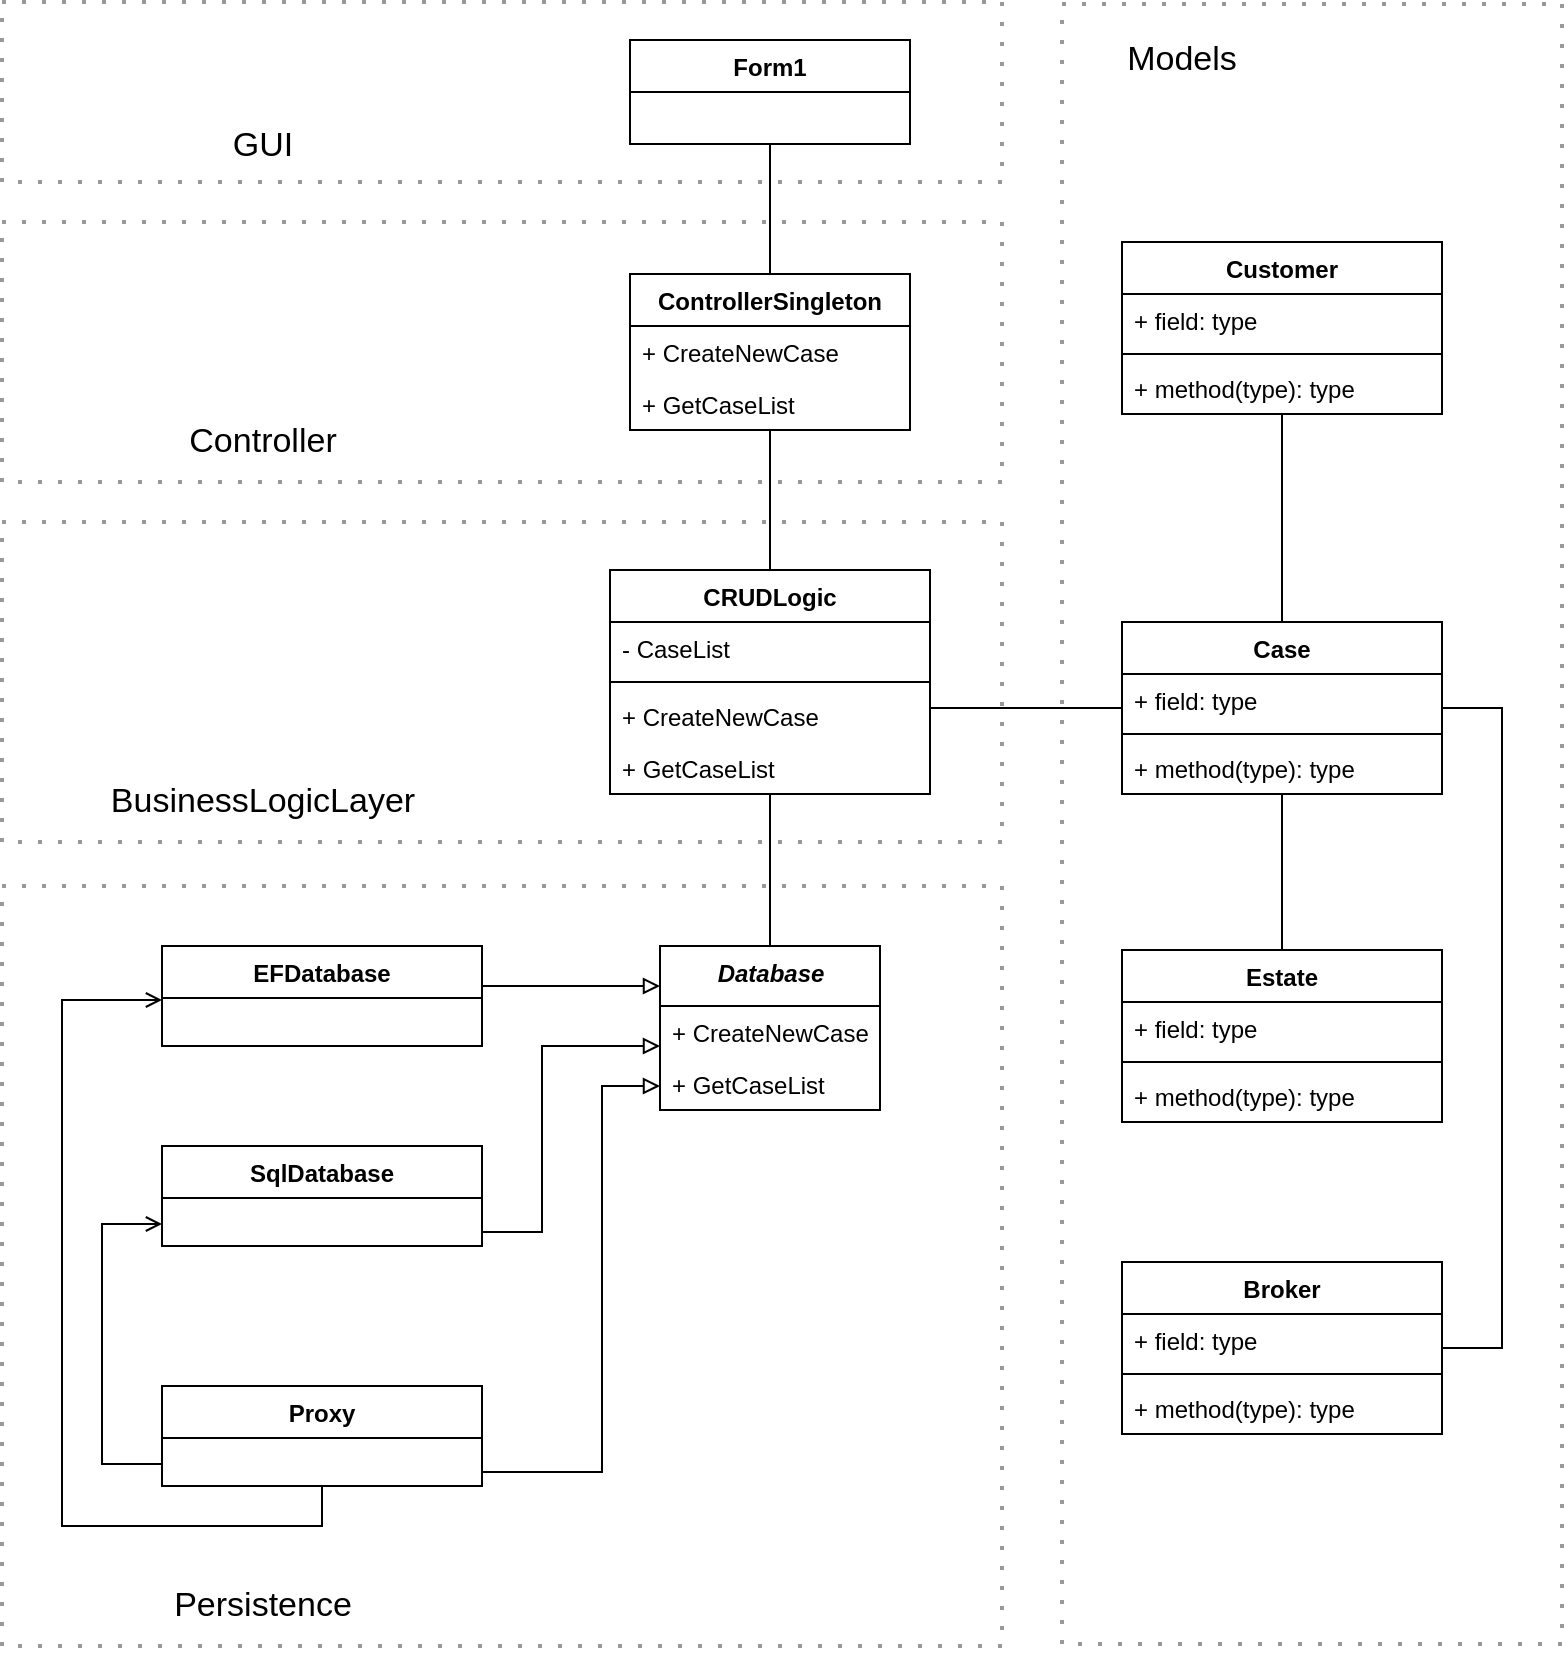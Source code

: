 <mxfile version="13.9.8" type="device"><diagram id="C5RBs43oDa-KdzZeNtuy" name="Page-1"><mxGraphModel dx="1106" dy="997" grid="1" gridSize="10" guides="1" tooltips="1" connect="1" arrows="1" fold="1" page="1" pageScale="1" pageWidth="827" pageHeight="1169" math="0" shadow="0"><root><mxCell id="WIyWlLk6GJQsqaUBKTNV-0"/><mxCell id="WIyWlLk6GJQsqaUBKTNV-1" parent="WIyWlLk6GJQsqaUBKTNV-0"/><mxCell id="d9FNwvHUNh6PPrcjt4D3-87" value="" style="rounded=0;whiteSpace=wrap;html=1;fillColor=none;dashed=1;dashPattern=1 4;strokeWidth=2;opacity=40;" vertex="1" parent="WIyWlLk6GJQsqaUBKTNV-1"><mxGeometry x="560" y="41" width="250" height="820" as="geometry"/></mxCell><mxCell id="d9FNwvHUNh6PPrcjt4D3-94" value="" style="rounded=0;whiteSpace=wrap;html=1;fillColor=none;dashed=1;dashPattern=1 4;strokeWidth=2;opacity=40;" vertex="1" parent="WIyWlLk6GJQsqaUBKTNV-1"><mxGeometry x="30" y="40" width="500" height="90" as="geometry"/></mxCell><mxCell id="d9FNwvHUNh6PPrcjt4D3-93" value="" style="rounded=0;whiteSpace=wrap;html=1;fillColor=none;dashed=1;dashPattern=1 4;strokeWidth=2;opacity=40;" vertex="1" parent="WIyWlLk6GJQsqaUBKTNV-1"><mxGeometry x="30" y="150" width="500" height="130" as="geometry"/></mxCell><mxCell id="d9FNwvHUNh6PPrcjt4D3-92" value="" style="rounded=0;whiteSpace=wrap;html=1;fillColor=none;dashed=1;dashPattern=1 4;strokeWidth=2;opacity=40;" vertex="1" parent="WIyWlLk6GJQsqaUBKTNV-1"><mxGeometry x="30" y="300" width="500" height="160" as="geometry"/></mxCell><mxCell id="d9FNwvHUNh6PPrcjt4D3-91" value="" style="rounded=0;whiteSpace=wrap;html=1;fillColor=none;dashed=1;dashPattern=1 4;strokeWidth=2;opacity=40;" vertex="1" parent="WIyWlLk6GJQsqaUBKTNV-1"><mxGeometry x="30" y="482" width="500" height="380" as="geometry"/></mxCell><mxCell id="d9FNwvHUNh6PPrcjt4D3-2" value="&lt;font style=&quot;font-size: 17px&quot;&gt;GUI&lt;br&gt;&lt;/font&gt;" style="text;html=1;align=center;verticalAlign=middle;resizable=0;points=[];autosize=1;" vertex="1" parent="WIyWlLk6GJQsqaUBKTNV-1"><mxGeometry x="135" y="102" width="50" height="20" as="geometry"/></mxCell><mxCell id="d9FNwvHUNh6PPrcjt4D3-12" value="" style="edgeStyle=orthogonalEdgeStyle;rounded=0;orthogonalLoop=1;jettySize=auto;html=1;endArrow=none;endFill=0;" edge="1" parent="WIyWlLk6GJQsqaUBKTNV-1" source="d9FNwvHUNh6PPrcjt4D3-3" target="d9FNwvHUNh6PPrcjt4D3-11"><mxGeometry relative="1" as="geometry"/></mxCell><mxCell id="d9FNwvHUNh6PPrcjt4D3-3" value="Form1" style="swimlane;fontStyle=1;childLayout=stackLayout;horizontal=1;startSize=26;fillColor=none;horizontalStack=0;resizeParent=1;resizeParentMax=0;resizeLast=0;collapsible=1;marginBottom=0;" vertex="1" parent="WIyWlLk6GJQsqaUBKTNV-1"><mxGeometry x="344" y="59" width="140" height="52" as="geometry"/></mxCell><mxCell id="d9FNwvHUNh6PPrcjt4D3-8" value="&lt;font style=&quot;font-size: 17px&quot;&gt;Controller&lt;br&gt;&lt;/font&gt;" style="text;html=1;align=center;verticalAlign=middle;resizable=0;points=[];autosize=1;" vertex="1" parent="WIyWlLk6GJQsqaUBKTNV-1"><mxGeometry x="115" y="250" width="90" height="20" as="geometry"/></mxCell><mxCell id="d9FNwvHUNh6PPrcjt4D3-10" value="&lt;font style=&quot;font-size: 17px&quot;&gt;BusinessLogicLayer&lt;br&gt;&lt;/font&gt;" style="text;html=1;align=center;verticalAlign=middle;resizable=0;points=[];autosize=1;" vertex="1" parent="WIyWlLk6GJQsqaUBKTNV-1"><mxGeometry x="75" y="430" width="170" height="20" as="geometry"/></mxCell><mxCell id="d9FNwvHUNh6PPrcjt4D3-14" value="" style="edgeStyle=orthogonalEdgeStyle;rounded=0;orthogonalLoop=1;jettySize=auto;html=1;endArrow=none;endFill=0;" edge="1" parent="WIyWlLk6GJQsqaUBKTNV-1" source="d9FNwvHUNh6PPrcjt4D3-11" target="d9FNwvHUNh6PPrcjt4D3-47"><mxGeometry relative="1" as="geometry"><mxPoint x="414" y="320" as="targetPoint"/></mxGeometry></mxCell><mxCell id="d9FNwvHUNh6PPrcjt4D3-11" value="ControllerSingleton" style="swimlane;fontStyle=1;childLayout=stackLayout;horizontal=1;startSize=26;fillColor=none;horizontalStack=0;resizeParent=1;resizeParentMax=0;resizeLast=0;collapsible=1;marginBottom=0;" vertex="1" parent="WIyWlLk6GJQsqaUBKTNV-1"><mxGeometry x="344" y="176" width="140" height="78" as="geometry"/></mxCell><mxCell id="d9FNwvHUNh6PPrcjt4D3-56" value="+ CreateNewCase" style="text;strokeColor=none;fillColor=none;align=left;verticalAlign=top;spacingLeft=4;spacingRight=4;overflow=hidden;rotatable=0;points=[[0,0.5],[1,0.5]];portConstraint=eastwest;" vertex="1" parent="d9FNwvHUNh6PPrcjt4D3-11"><mxGeometry y="26" width="140" height="26" as="geometry"/></mxCell><mxCell id="d9FNwvHUNh6PPrcjt4D3-57" value="+ GetCaseList" style="text;strokeColor=none;fillColor=none;align=left;verticalAlign=top;spacingLeft=4;spacingRight=4;overflow=hidden;rotatable=0;points=[[0,0.5],[1,0.5]];portConstraint=eastwest;" vertex="1" parent="d9FNwvHUNh6PPrcjt4D3-11"><mxGeometry y="52" width="140" height="26" as="geometry"/></mxCell><mxCell id="d9FNwvHUNh6PPrcjt4D3-16" value="" style="edgeStyle=orthogonalEdgeStyle;rounded=0;orthogonalLoop=1;jettySize=auto;html=1;endArrow=none;endFill=0;entryX=0.5;entryY=0;entryDx=0;entryDy=0;" edge="1" parent="WIyWlLk6GJQsqaUBKTNV-1" source="d9FNwvHUNh6PPrcjt4D3-47" target="d9FNwvHUNh6PPrcjt4D3-17"><mxGeometry relative="1" as="geometry"><mxPoint x="414" y="480" as="sourcePoint"/><mxPoint x="414" y="570" as="targetPoint"/></mxGeometry></mxCell><mxCell id="d9FNwvHUNh6PPrcjt4D3-22" value="" style="edgeStyle=orthogonalEdgeStyle;rounded=0;orthogonalLoop=1;jettySize=auto;html=1;endArrow=none;endFill=0;startArrow=block;startFill=0;" edge="1" parent="WIyWlLk6GJQsqaUBKTNV-1" source="d9FNwvHUNh6PPrcjt4D3-17" target="d9FNwvHUNh6PPrcjt4D3-23"><mxGeometry relative="1" as="geometry"><mxPoint x="414" y="642" as="targetPoint"/><Array as="points"><mxPoint x="280" y="532"/><mxPoint x="280" y="532"/></Array></mxGeometry></mxCell><mxCell id="d9FNwvHUNh6PPrcjt4D3-17" value="&lt;i&gt;Database&lt;/i&gt;" style="swimlane;fontStyle=1;align=center;verticalAlign=top;childLayout=stackLayout;horizontal=1;startSize=30;horizontalStack=0;resizeParent=1;resizeParentMax=0;resizeLast=0;collapsible=1;marginBottom=0;fontFamily=Helvetica;fontSize=12;fontColor=#000000;strokeColor=#000000;fillColor=#ffffff;html=1;" vertex="1" parent="WIyWlLk6GJQsqaUBKTNV-1"><mxGeometry x="359" y="512" width="110" height="82" as="geometry"/></mxCell><mxCell id="d9FNwvHUNh6PPrcjt4D3-54" value="+ CreateNewCase" style="text;strokeColor=none;fillColor=none;align=left;verticalAlign=top;spacingLeft=4;spacingRight=4;overflow=hidden;rotatable=0;points=[[0,0.5],[1,0.5]];portConstraint=eastwest;" vertex="1" parent="d9FNwvHUNh6PPrcjt4D3-17"><mxGeometry y="30" width="110" height="26" as="geometry"/></mxCell><mxCell id="d9FNwvHUNh6PPrcjt4D3-55" value="+ GetCaseList" style="text;strokeColor=none;fillColor=none;align=left;verticalAlign=top;spacingLeft=4;spacingRight=4;overflow=hidden;rotatable=0;points=[[0,0.5],[1,0.5]];portConstraint=eastwest;" vertex="1" parent="d9FNwvHUNh6PPrcjt4D3-17"><mxGeometry y="56" width="110" height="26" as="geometry"/></mxCell><mxCell id="d9FNwvHUNh6PPrcjt4D3-23" value="EFDatabase&#10;" style="swimlane;fontStyle=1;align=center;verticalAlign=top;childLayout=stackLayout;horizontal=1;startSize=26;horizontalStack=0;resizeParent=1;resizeParentMax=0;resizeLast=0;collapsible=1;marginBottom=0;" vertex="1" parent="WIyWlLk6GJQsqaUBKTNV-1"><mxGeometry x="110" y="512" width="160" height="50" as="geometry"/></mxCell><mxCell id="d9FNwvHUNh6PPrcjt4D3-31" value="" style="edgeStyle=orthogonalEdgeStyle;rounded=0;orthogonalLoop=1;jettySize=auto;html=1;startArrow=none;startFill=0;endArrow=block;endFill=0;" edge="1" parent="WIyWlLk6GJQsqaUBKTNV-1" source="d9FNwvHUNh6PPrcjt4D3-27" target="d9FNwvHUNh6PPrcjt4D3-17"><mxGeometry relative="1" as="geometry"><Array as="points"><mxPoint x="300" y="655"/><mxPoint x="300" y="562"/></Array></mxGeometry></mxCell><mxCell id="d9FNwvHUNh6PPrcjt4D3-27" value="SqlDatabase" style="swimlane;fontStyle=1;align=center;verticalAlign=top;childLayout=stackLayout;horizontal=1;startSize=26;horizontalStack=0;resizeParent=1;resizeParentMax=0;resizeLast=0;collapsible=1;marginBottom=0;" vertex="1" parent="WIyWlLk6GJQsqaUBKTNV-1"><mxGeometry x="110" y="612" width="160" height="50" as="geometry"/></mxCell><mxCell id="d9FNwvHUNh6PPrcjt4D3-68" value="" style="text;strokeColor=none;fillColor=none;align=left;verticalAlign=middle;spacingTop=-1;spacingLeft=4;spacingRight=4;rotatable=0;labelPosition=right;points=[];portConstraint=eastwest;" vertex="1" parent="d9FNwvHUNh6PPrcjt4D3-27"><mxGeometry y="26" width="160" height="24" as="geometry"/></mxCell><mxCell id="d9FNwvHUNh6PPrcjt4D3-36" value="" style="edgeStyle=orthogonalEdgeStyle;rounded=0;orthogonalLoop=1;jettySize=auto;html=1;startArrow=none;startFill=0;endArrow=block;endFill=0;" edge="1" parent="WIyWlLk6GJQsqaUBKTNV-1" source="d9FNwvHUNh6PPrcjt4D3-32" target="d9FNwvHUNh6PPrcjt4D3-17"><mxGeometry relative="1" as="geometry"><mxPoint x="620" y="530" as="targetPoint"/><Array as="points"><mxPoint x="330" y="775"/><mxPoint x="330" y="582"/></Array></mxGeometry></mxCell><mxCell id="d9FNwvHUNh6PPrcjt4D3-38" value="" style="edgeStyle=orthogonalEdgeStyle;rounded=0;orthogonalLoop=1;jettySize=auto;html=1;startArrow=none;startFill=0;endArrow=open;endFill=0;" edge="1" parent="WIyWlLk6GJQsqaUBKTNV-1" source="d9FNwvHUNh6PPrcjt4D3-32" target="d9FNwvHUNh6PPrcjt4D3-23"><mxGeometry relative="1" as="geometry"><mxPoint x="620" y="776" as="targetPoint"/><Array as="points"><mxPoint x="60" y="802"/><mxPoint x="60" y="539"/></Array></mxGeometry></mxCell><mxCell id="d9FNwvHUNh6PPrcjt4D3-32" value="Proxy" style="swimlane;fontStyle=1;align=center;verticalAlign=top;childLayout=stackLayout;horizontal=1;startSize=26;horizontalStack=0;resizeParent=1;resizeParentMax=0;resizeLast=0;collapsible=1;marginBottom=0;" vertex="1" parent="WIyWlLk6GJQsqaUBKTNV-1"><mxGeometry x="110" y="732" width="160" height="50" as="geometry"/></mxCell><mxCell id="d9FNwvHUNh6PPrcjt4D3-37" value="" style="edgeStyle=orthogonalEdgeStyle;rounded=0;orthogonalLoop=1;jettySize=auto;html=1;startArrow=none;startFill=0;endArrow=open;endFill=0;" edge="1" parent="WIyWlLk6GJQsqaUBKTNV-1" target="d9FNwvHUNh6PPrcjt4D3-27"><mxGeometry relative="1" as="geometry"><mxPoint x="500" y="649" as="targetPoint"/><mxPoint x="110" y="771" as="sourcePoint"/><Array as="points"><mxPoint x="80" y="771"/><mxPoint x="80" y="651"/></Array></mxGeometry></mxCell><mxCell id="d9FNwvHUNh6PPrcjt4D3-98" value="" style="edgeStyle=orthogonalEdgeStyle;rounded=0;orthogonalLoop=1;jettySize=auto;html=1;startArrow=none;startFill=0;endArrow=none;endFill=0;" edge="1" parent="WIyWlLk6GJQsqaUBKTNV-1" source="d9FNwvHUNh6PPrcjt4D3-47" target="d9FNwvHUNh6PPrcjt4D3-75"><mxGeometry relative="1" as="geometry"><mxPoint x="574" y="380" as="targetPoint"/><Array as="points"><mxPoint x="510" y="393"/><mxPoint x="510" y="393"/></Array></mxGeometry></mxCell><mxCell id="d9FNwvHUNh6PPrcjt4D3-47" value="CRUDLogic&#10;" style="swimlane;fontStyle=1;align=center;verticalAlign=top;childLayout=stackLayout;horizontal=1;startSize=26;horizontalStack=0;resizeParent=1;resizeParentMax=0;resizeLast=0;collapsible=1;marginBottom=0;" vertex="1" parent="WIyWlLk6GJQsqaUBKTNV-1"><mxGeometry x="334" y="324" width="160" height="112" as="geometry"/></mxCell><mxCell id="d9FNwvHUNh6PPrcjt4D3-48" value="- CaseList" style="text;strokeColor=none;fillColor=none;align=left;verticalAlign=top;spacingLeft=4;spacingRight=4;overflow=hidden;rotatable=0;points=[[0,0.5],[1,0.5]];portConstraint=eastwest;" vertex="1" parent="d9FNwvHUNh6PPrcjt4D3-47"><mxGeometry y="26" width="160" height="26" as="geometry"/></mxCell><mxCell id="d9FNwvHUNh6PPrcjt4D3-49" value="" style="line;strokeWidth=1;fillColor=none;align=left;verticalAlign=middle;spacingTop=-1;spacingLeft=3;spacingRight=3;rotatable=0;labelPosition=right;points=[];portConstraint=eastwest;" vertex="1" parent="d9FNwvHUNh6PPrcjt4D3-47"><mxGeometry y="52" width="160" height="8" as="geometry"/></mxCell><mxCell id="d9FNwvHUNh6PPrcjt4D3-50" value="+ CreateNewCase" style="text;strokeColor=none;fillColor=none;align=left;verticalAlign=top;spacingLeft=4;spacingRight=4;overflow=hidden;rotatable=0;points=[[0,0.5],[1,0.5]];portConstraint=eastwest;" vertex="1" parent="d9FNwvHUNh6PPrcjt4D3-47"><mxGeometry y="60" width="160" height="26" as="geometry"/></mxCell><mxCell id="d9FNwvHUNh6PPrcjt4D3-52" value="+ GetCaseList" style="text;strokeColor=none;fillColor=none;align=left;verticalAlign=top;spacingLeft=4;spacingRight=4;overflow=hidden;rotatable=0;points=[[0,0.5],[1,0.5]];portConstraint=eastwest;" vertex="1" parent="d9FNwvHUNh6PPrcjt4D3-47"><mxGeometry y="86" width="160" height="26" as="geometry"/></mxCell><mxCell id="d9FNwvHUNh6PPrcjt4D3-64" value="" style="text;strokeColor=none;fillColor=none;align=left;verticalAlign=middle;spacingTop=-1;spacingLeft=4;spacingRight=4;rotatable=0;labelPosition=right;points=[];portConstraint=eastwest;" vertex="1" parent="WIyWlLk6GJQsqaUBKTNV-1"><mxGeometry x="130" y="738" width="160" height="14" as="geometry"/></mxCell><mxCell id="d9FNwvHUNh6PPrcjt4D3-70" value="&lt;font style=&quot;font-size: 17px&quot;&gt;Persistence&lt;br&gt;&lt;/font&gt;" style="text;html=1;align=center;verticalAlign=middle;resizable=0;points=[];autosize=1;" vertex="1" parent="WIyWlLk6GJQsqaUBKTNV-1"><mxGeometry x="110" y="832" width="100" height="20" as="geometry"/></mxCell><mxCell id="d9FNwvHUNh6PPrcjt4D3-71" value="Customer" style="swimlane;fontStyle=1;align=center;verticalAlign=top;childLayout=stackLayout;horizontal=1;startSize=26;horizontalStack=0;resizeParent=1;resizeParentMax=0;resizeLast=0;collapsible=1;marginBottom=0;" vertex="1" parent="WIyWlLk6GJQsqaUBKTNV-1"><mxGeometry x="590" y="160" width="160" height="86" as="geometry"/></mxCell><mxCell id="d9FNwvHUNh6PPrcjt4D3-72" value="+ field: type" style="text;strokeColor=none;fillColor=none;align=left;verticalAlign=top;spacingLeft=4;spacingRight=4;overflow=hidden;rotatable=0;points=[[0,0.5],[1,0.5]];portConstraint=eastwest;" vertex="1" parent="d9FNwvHUNh6PPrcjt4D3-71"><mxGeometry y="26" width="160" height="26" as="geometry"/></mxCell><mxCell id="d9FNwvHUNh6PPrcjt4D3-73" value="" style="line;strokeWidth=1;fillColor=none;align=left;verticalAlign=middle;spacingTop=-1;spacingLeft=3;spacingRight=3;rotatable=0;labelPosition=right;points=[];portConstraint=eastwest;" vertex="1" parent="d9FNwvHUNh6PPrcjt4D3-71"><mxGeometry y="52" width="160" height="8" as="geometry"/></mxCell><mxCell id="d9FNwvHUNh6PPrcjt4D3-74" value="+ method(type): type" style="text;strokeColor=none;fillColor=none;align=left;verticalAlign=top;spacingLeft=4;spacingRight=4;overflow=hidden;rotatable=0;points=[[0,0.5],[1,0.5]];portConstraint=eastwest;" vertex="1" parent="d9FNwvHUNh6PPrcjt4D3-71"><mxGeometry y="60" width="160" height="26" as="geometry"/></mxCell><mxCell id="d9FNwvHUNh6PPrcjt4D3-95" value="" style="edgeStyle=orthogonalEdgeStyle;rounded=0;orthogonalLoop=1;jettySize=auto;html=1;startArrow=none;startFill=0;endArrow=none;endFill=0;" edge="1" parent="WIyWlLk6GJQsqaUBKTNV-1" source="d9FNwvHUNh6PPrcjt4D3-75" target="d9FNwvHUNh6PPrcjt4D3-71"><mxGeometry relative="1" as="geometry"><mxPoint x="690" y="270" as="targetPoint"/></mxGeometry></mxCell><mxCell id="d9FNwvHUNh6PPrcjt4D3-96" value="" style="edgeStyle=orthogonalEdgeStyle;rounded=0;orthogonalLoop=1;jettySize=auto;html=1;startArrow=none;startFill=0;endArrow=none;endFill=0;" edge="1" parent="WIyWlLk6GJQsqaUBKTNV-1" source="d9FNwvHUNh6PPrcjt4D3-75" target="d9FNwvHUNh6PPrcjt4D3-79"><mxGeometry relative="1" as="geometry"><mxPoint x="690" y="516" as="targetPoint"/></mxGeometry></mxCell><mxCell id="d9FNwvHUNh6PPrcjt4D3-97" value="" style="edgeStyle=orthogonalEdgeStyle;rounded=0;orthogonalLoop=1;jettySize=auto;html=1;startArrow=none;startFill=0;endArrow=none;endFill=0;" edge="1" parent="WIyWlLk6GJQsqaUBKTNV-1" source="d9FNwvHUNh6PPrcjt4D3-75" target="d9FNwvHUNh6PPrcjt4D3-83"><mxGeometry relative="1" as="geometry"><mxPoint x="850" y="393" as="targetPoint"/><Array as="points"><mxPoint x="780" y="393"/><mxPoint x="780" y="713"/></Array></mxGeometry></mxCell><mxCell id="d9FNwvHUNh6PPrcjt4D3-75" value="Case" style="swimlane;fontStyle=1;align=center;verticalAlign=top;childLayout=stackLayout;horizontal=1;startSize=26;horizontalStack=0;resizeParent=1;resizeParentMax=0;resizeLast=0;collapsible=1;marginBottom=0;" vertex="1" parent="WIyWlLk6GJQsqaUBKTNV-1"><mxGeometry x="590" y="350" width="160" height="86" as="geometry"/></mxCell><mxCell id="d9FNwvHUNh6PPrcjt4D3-76" value="+ field: type" style="text;strokeColor=none;fillColor=none;align=left;verticalAlign=top;spacingLeft=4;spacingRight=4;overflow=hidden;rotatable=0;points=[[0,0.5],[1,0.5]];portConstraint=eastwest;" vertex="1" parent="d9FNwvHUNh6PPrcjt4D3-75"><mxGeometry y="26" width="160" height="26" as="geometry"/></mxCell><mxCell id="d9FNwvHUNh6PPrcjt4D3-77" value="" style="line;strokeWidth=1;fillColor=none;align=left;verticalAlign=middle;spacingTop=-1;spacingLeft=3;spacingRight=3;rotatable=0;labelPosition=right;points=[];portConstraint=eastwest;" vertex="1" parent="d9FNwvHUNh6PPrcjt4D3-75"><mxGeometry y="52" width="160" height="8" as="geometry"/></mxCell><mxCell id="d9FNwvHUNh6PPrcjt4D3-78" value="+ method(type): type" style="text;strokeColor=none;fillColor=none;align=left;verticalAlign=top;spacingLeft=4;spacingRight=4;overflow=hidden;rotatable=0;points=[[0,0.5],[1,0.5]];portConstraint=eastwest;" vertex="1" parent="d9FNwvHUNh6PPrcjt4D3-75"><mxGeometry y="60" width="160" height="26" as="geometry"/></mxCell><mxCell id="d9FNwvHUNh6PPrcjt4D3-79" value="Estate" style="swimlane;fontStyle=1;align=center;verticalAlign=top;childLayout=stackLayout;horizontal=1;startSize=26;horizontalStack=0;resizeParent=1;resizeParentMax=0;resizeLast=0;collapsible=1;marginBottom=0;" vertex="1" parent="WIyWlLk6GJQsqaUBKTNV-1"><mxGeometry x="590" y="514" width="160" height="86" as="geometry"/></mxCell><mxCell id="d9FNwvHUNh6PPrcjt4D3-80" value="+ field: type" style="text;strokeColor=none;fillColor=none;align=left;verticalAlign=top;spacingLeft=4;spacingRight=4;overflow=hidden;rotatable=0;points=[[0,0.5],[1,0.5]];portConstraint=eastwest;" vertex="1" parent="d9FNwvHUNh6PPrcjt4D3-79"><mxGeometry y="26" width="160" height="26" as="geometry"/></mxCell><mxCell id="d9FNwvHUNh6PPrcjt4D3-81" value="" style="line;strokeWidth=1;fillColor=none;align=left;verticalAlign=middle;spacingTop=-1;spacingLeft=3;spacingRight=3;rotatable=0;labelPosition=right;points=[];portConstraint=eastwest;" vertex="1" parent="d9FNwvHUNh6PPrcjt4D3-79"><mxGeometry y="52" width="160" height="8" as="geometry"/></mxCell><mxCell id="d9FNwvHUNh6PPrcjt4D3-82" value="+ method(type): type" style="text;strokeColor=none;fillColor=none;align=left;verticalAlign=top;spacingLeft=4;spacingRight=4;overflow=hidden;rotatable=0;points=[[0,0.5],[1,0.5]];portConstraint=eastwest;" vertex="1" parent="d9FNwvHUNh6PPrcjt4D3-79"><mxGeometry y="60" width="160" height="26" as="geometry"/></mxCell><mxCell id="d9FNwvHUNh6PPrcjt4D3-83" value="Broker&#10;" style="swimlane;fontStyle=1;align=center;verticalAlign=top;childLayout=stackLayout;horizontal=1;startSize=26;horizontalStack=0;resizeParent=1;resizeParentMax=0;resizeLast=0;collapsible=1;marginBottom=0;" vertex="1" parent="WIyWlLk6GJQsqaUBKTNV-1"><mxGeometry x="590" y="670" width="160" height="86" as="geometry"/></mxCell><mxCell id="d9FNwvHUNh6PPrcjt4D3-84" value="+ field: type" style="text;strokeColor=none;fillColor=none;align=left;verticalAlign=top;spacingLeft=4;spacingRight=4;overflow=hidden;rotatable=0;points=[[0,0.5],[1,0.5]];portConstraint=eastwest;" vertex="1" parent="d9FNwvHUNh6PPrcjt4D3-83"><mxGeometry y="26" width="160" height="26" as="geometry"/></mxCell><mxCell id="d9FNwvHUNh6PPrcjt4D3-85" value="" style="line;strokeWidth=1;fillColor=none;align=left;verticalAlign=middle;spacingTop=-1;spacingLeft=3;spacingRight=3;rotatable=0;labelPosition=right;points=[];portConstraint=eastwest;" vertex="1" parent="d9FNwvHUNh6PPrcjt4D3-83"><mxGeometry y="52" width="160" height="8" as="geometry"/></mxCell><mxCell id="d9FNwvHUNh6PPrcjt4D3-86" value="+ method(type): type" style="text;strokeColor=none;fillColor=none;align=left;verticalAlign=top;spacingLeft=4;spacingRight=4;overflow=hidden;rotatable=0;points=[[0,0.5],[1,0.5]];portConstraint=eastwest;" vertex="1" parent="d9FNwvHUNh6PPrcjt4D3-83"><mxGeometry y="60" width="160" height="26" as="geometry"/></mxCell><mxCell id="d9FNwvHUNh6PPrcjt4D3-88" value="&lt;font style=&quot;font-size: 17px&quot;&gt;Models&lt;/font&gt;" style="text;html=1;strokeColor=none;fillColor=none;align=center;verticalAlign=middle;whiteSpace=wrap;rounded=0;dashed=1;dashPattern=1 4;" vertex="1" parent="WIyWlLk6GJQsqaUBKTNV-1"><mxGeometry x="600" y="59" width="40" height="20" as="geometry"/></mxCell><mxCell id="d9FNwvHUNh6PPrcjt4D3-90" style="edgeStyle=orthogonalEdgeStyle;rounded=0;orthogonalLoop=1;jettySize=auto;html=1;exitX=0.5;exitY=1;exitDx=0;exitDy=0;startArrow=none;startFill=0;endArrow=open;endFill=0;" edge="1" parent="WIyWlLk6GJQsqaUBKTNV-1" source="d9FNwvHUNh6PPrcjt4D3-87" target="d9FNwvHUNh6PPrcjt4D3-87"><mxGeometry relative="1" as="geometry"/></mxCell></root></mxGraphModel></diagram></mxfile>
